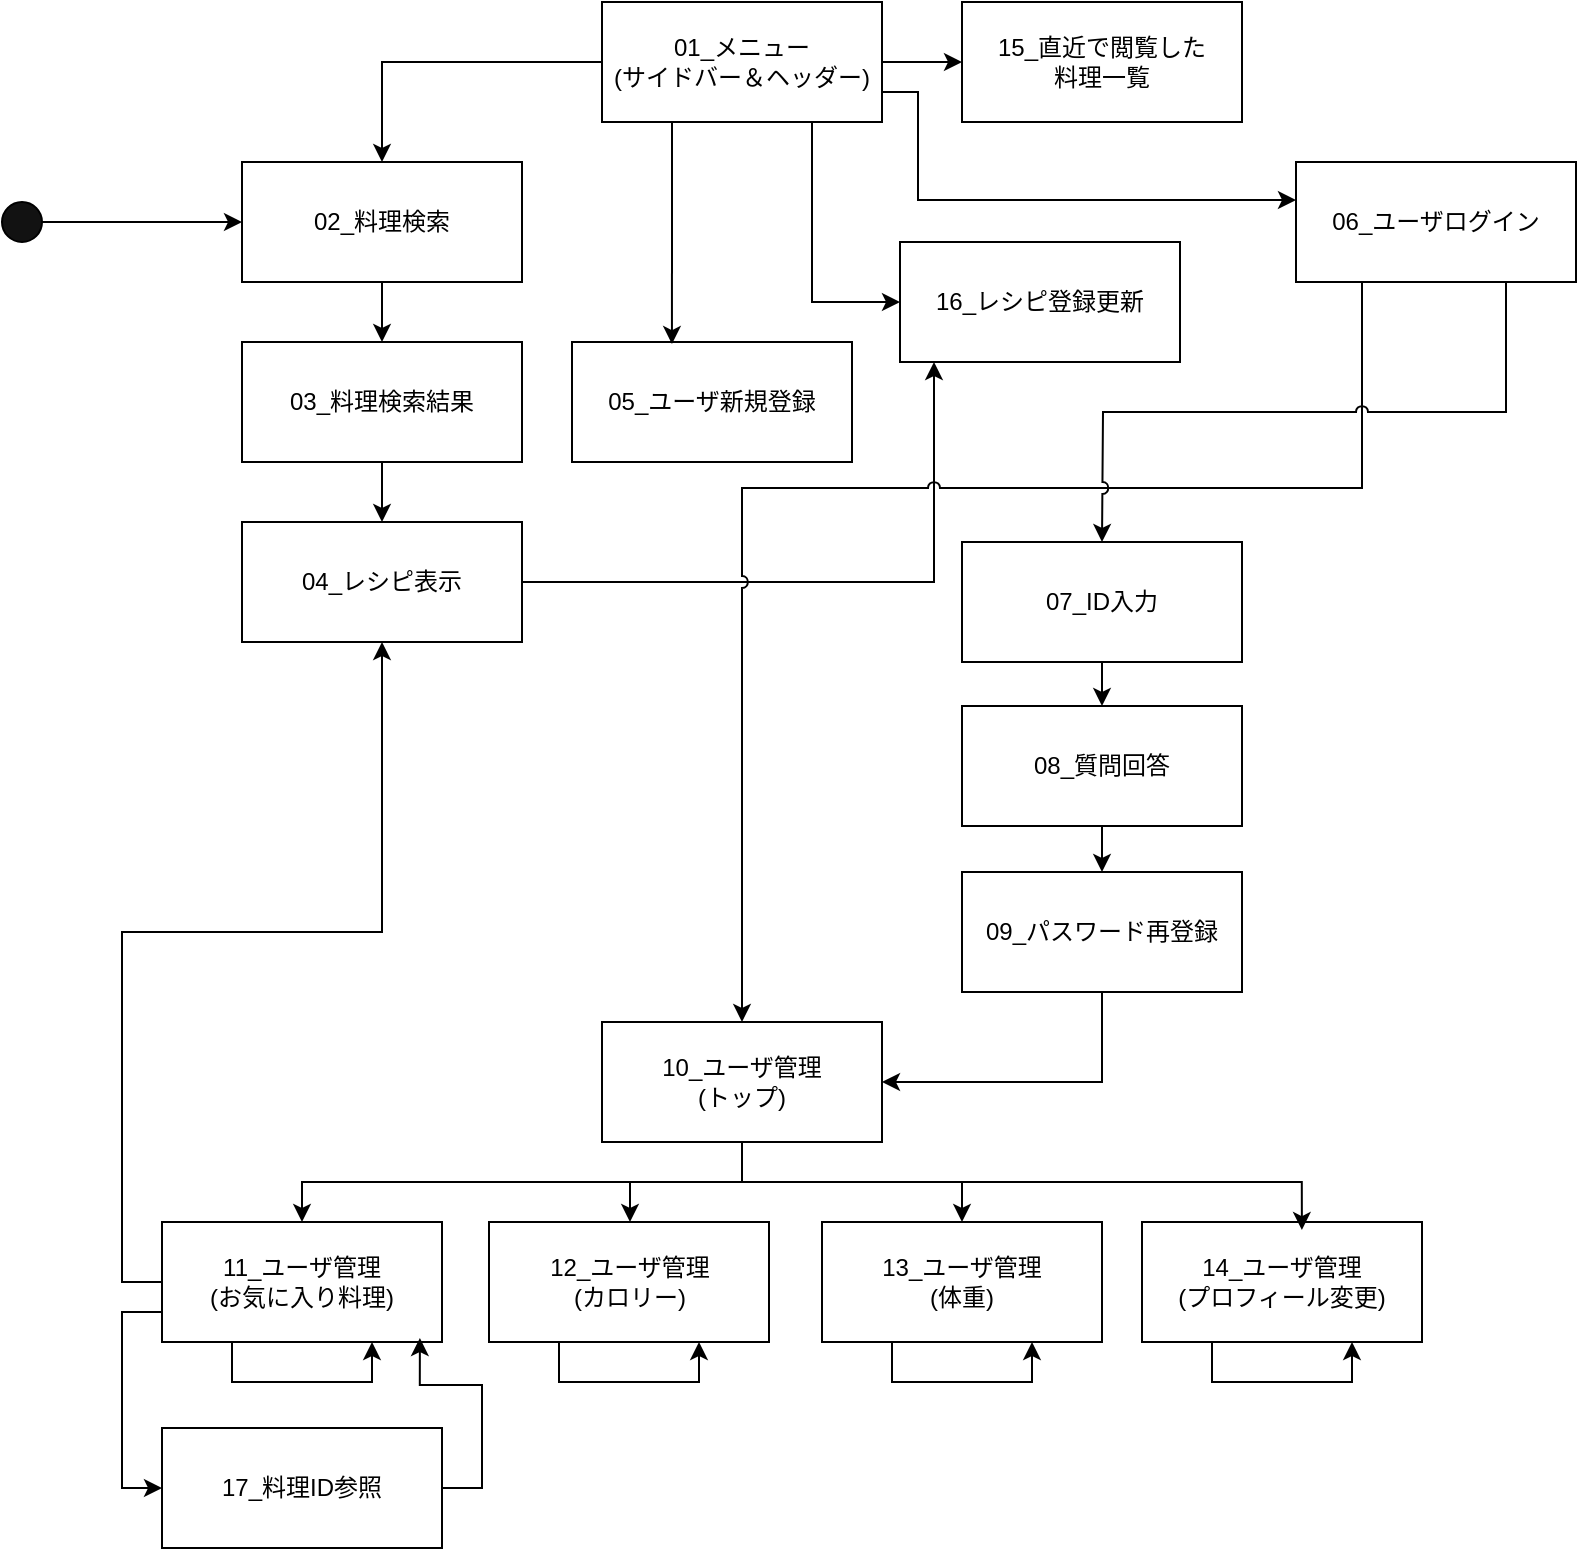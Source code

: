 <mxfile version="26.0.10">
  <diagram name="ページ1" id="g2LiyGsbFztUu-VZV9Sq">
    <mxGraphModel dx="1434" dy="806" grid="0" gridSize="10" guides="1" tooltips="1" connect="1" arrows="1" fold="1" page="1" pageScale="1" pageWidth="827" pageHeight="1169" math="0" shadow="0">
      <root>
        <mxCell id="0" />
        <mxCell id="1" parent="0" />
        <mxCell id="y7YUD5gvW1xx9Sv0R6KF-40" style="edgeStyle=orthogonalEdgeStyle;rounded=0;orthogonalLoop=1;jettySize=auto;html=1;exitX=0;exitY=0.5;exitDx=0;exitDy=0;entryX=0.5;entryY=0;entryDx=0;entryDy=0;" parent="1" source="y7YUD5gvW1xx9Sv0R6KF-1" target="y7YUD5gvW1xx9Sv0R6KF-2" edge="1">
          <mxGeometry relative="1" as="geometry" />
        </mxCell>
        <mxCell id="JqCOu9I3WGE_JNEfnTLN-4" style="edgeStyle=orthogonalEdgeStyle;rounded=0;orthogonalLoop=1;jettySize=auto;html=1;entryX=0;entryY=0.5;entryDx=0;entryDy=0;" parent="1" source="y7YUD5gvW1xx9Sv0R6KF-1" target="JqCOu9I3WGE_JNEfnTLN-2" edge="1">
          <mxGeometry relative="1" as="geometry" />
        </mxCell>
        <mxCell id="JqCOu9I3WGE_JNEfnTLN-6" style="edgeStyle=orthogonalEdgeStyle;rounded=0;orthogonalLoop=1;jettySize=auto;html=1;exitX=1;exitY=0.75;exitDx=0;exitDy=0;" parent="1" source="y7YUD5gvW1xx9Sv0R6KF-1" target="y7YUD5gvW1xx9Sv0R6KF-6" edge="1">
          <mxGeometry relative="1" as="geometry">
            <Array as="points">
              <mxPoint x="488" y="55" />
              <mxPoint x="488" y="109" />
            </Array>
          </mxGeometry>
        </mxCell>
        <mxCell id="JqCOu9I3WGE_JNEfnTLN-8" style="edgeStyle=orthogonalEdgeStyle;rounded=0;orthogonalLoop=1;jettySize=auto;html=1;exitX=0.75;exitY=1;exitDx=0;exitDy=0;entryX=0;entryY=0.5;entryDx=0;entryDy=0;" parent="1" source="y7YUD5gvW1xx9Sv0R6KF-1" target="JqCOu9I3WGE_JNEfnTLN-3" edge="1">
          <mxGeometry relative="1" as="geometry" />
        </mxCell>
        <mxCell id="y7YUD5gvW1xx9Sv0R6KF-1" value="01_メニュー&lt;div&gt;(サイドバー＆ヘッダー)&lt;/div&gt;" style="rounded=0;whiteSpace=wrap;html=1;" parent="1" vertex="1">
          <mxGeometry x="330" y="10" width="140" height="60" as="geometry" />
        </mxCell>
        <mxCell id="y7YUD5gvW1xx9Sv0R6KF-21" style="edgeStyle=orthogonalEdgeStyle;rounded=0;orthogonalLoop=1;jettySize=auto;html=1;exitX=0.5;exitY=1;exitDx=0;exitDy=0;entryX=0.5;entryY=0;entryDx=0;entryDy=0;" parent="1" source="y7YUD5gvW1xx9Sv0R6KF-2" target="y7YUD5gvW1xx9Sv0R6KF-3" edge="1">
          <mxGeometry relative="1" as="geometry" />
        </mxCell>
        <mxCell id="y7YUD5gvW1xx9Sv0R6KF-2" value="02_料理検索" style="rounded=0;whiteSpace=wrap;html=1;" parent="1" vertex="1">
          <mxGeometry x="150" y="90" width="140" height="60" as="geometry" />
        </mxCell>
        <mxCell id="y7YUD5gvW1xx9Sv0R6KF-22" style="edgeStyle=orthogonalEdgeStyle;rounded=0;orthogonalLoop=1;jettySize=auto;html=1;exitX=0.5;exitY=1;exitDx=0;exitDy=0;entryX=0.5;entryY=0;entryDx=0;entryDy=0;" parent="1" source="y7YUD5gvW1xx9Sv0R6KF-3" target="y7YUD5gvW1xx9Sv0R6KF-4" edge="1">
          <mxGeometry relative="1" as="geometry" />
        </mxCell>
        <mxCell id="y7YUD5gvW1xx9Sv0R6KF-3" value="&lt;div&gt;&lt;span style=&quot;background-color: transparent; color: light-dark(rgb(0, 0, 0), rgb(255, 255, 255));&quot;&gt;03_料理検索結果&lt;/span&gt;&lt;/div&gt;" style="rounded=0;whiteSpace=wrap;html=1;" parent="1" vertex="1">
          <mxGeometry x="150" y="180" width="140" height="60" as="geometry" />
        </mxCell>
        <mxCell id="TqC6wuSXkMqGgvr65iPr-1" style="edgeStyle=orthogonalEdgeStyle;rounded=0;orthogonalLoop=1;jettySize=auto;html=1;exitX=1;exitY=0.5;exitDx=0;exitDy=0;jumpStyle=arc;" parent="1" source="y7YUD5gvW1xx9Sv0R6KF-4" target="JqCOu9I3WGE_JNEfnTLN-3" edge="1">
          <mxGeometry relative="1" as="geometry">
            <Array as="points">
              <mxPoint x="496" y="300" />
            </Array>
          </mxGeometry>
        </mxCell>
        <mxCell id="y7YUD5gvW1xx9Sv0R6KF-4" value="04_レシピ表示" style="rounded=0;whiteSpace=wrap;html=1;" parent="1" vertex="1">
          <mxGeometry x="150" y="270" width="140" height="60" as="geometry" />
        </mxCell>
        <mxCell id="y7YUD5gvW1xx9Sv0R6KF-5" value="05_ユーザ新規登録" style="rounded=0;whiteSpace=wrap;html=1;" parent="1" vertex="1">
          <mxGeometry x="315" y="180" width="140" height="60" as="geometry" />
        </mxCell>
        <mxCell id="y7YUD5gvW1xx9Sv0R6KF-42" style="edgeStyle=orthogonalEdgeStyle;rounded=0;orthogonalLoop=1;jettySize=auto;html=1;entryX=0.5;entryY=0;entryDx=0;entryDy=0;exitX=0.25;exitY=1;exitDx=0;exitDy=0;jumpStyle=arc;" parent="1" source="y7YUD5gvW1xx9Sv0R6KF-6" target="y7YUD5gvW1xx9Sv0R6KF-10" edge="1">
          <mxGeometry relative="1" as="geometry">
            <Array as="points">
              <mxPoint x="710" y="150" />
              <mxPoint x="710" y="253" />
              <mxPoint x="400" y="253" />
            </Array>
          </mxGeometry>
        </mxCell>
        <mxCell id="y7YUD5gvW1xx9Sv0R6KF-44" style="edgeStyle=orthogonalEdgeStyle;rounded=0;orthogonalLoop=1;jettySize=auto;html=1;exitX=0.75;exitY=1;exitDx=0;exitDy=0;jumpStyle=arc;" parent="1" source="y7YUD5gvW1xx9Sv0R6KF-6" edge="1">
          <mxGeometry relative="1" as="geometry">
            <mxPoint x="580" y="280" as="targetPoint" />
          </mxGeometry>
        </mxCell>
        <mxCell id="y7YUD5gvW1xx9Sv0R6KF-6" value="06_ユーザログイン" style="rounded=0;whiteSpace=wrap;html=1;" parent="1" vertex="1">
          <mxGeometry x="677" y="90" width="140" height="60" as="geometry" />
        </mxCell>
        <mxCell id="y7YUD5gvW1xx9Sv0R6KF-32" style="edgeStyle=orthogonalEdgeStyle;rounded=0;orthogonalLoop=1;jettySize=auto;html=1;exitX=0.5;exitY=1;exitDx=0;exitDy=0;entryX=0.5;entryY=0;entryDx=0;entryDy=0;" parent="1" source="y7YUD5gvW1xx9Sv0R6KF-7" target="y7YUD5gvW1xx9Sv0R6KF-8" edge="1">
          <mxGeometry relative="1" as="geometry" />
        </mxCell>
        <mxCell id="y7YUD5gvW1xx9Sv0R6KF-7" value="07_ID入力" style="rounded=0;whiteSpace=wrap;html=1;" parent="1" vertex="1">
          <mxGeometry x="510" y="280" width="140" height="60" as="geometry" />
        </mxCell>
        <mxCell id="y7YUD5gvW1xx9Sv0R6KF-33" style="edgeStyle=orthogonalEdgeStyle;rounded=0;orthogonalLoop=1;jettySize=auto;html=1;exitX=0.5;exitY=1;exitDx=0;exitDy=0;entryX=0.5;entryY=0;entryDx=0;entryDy=0;" parent="1" source="y7YUD5gvW1xx9Sv0R6KF-8" target="y7YUD5gvW1xx9Sv0R6KF-9" edge="1">
          <mxGeometry relative="1" as="geometry" />
        </mxCell>
        <mxCell id="y7YUD5gvW1xx9Sv0R6KF-8" value="08_質問回答" style="rounded=0;whiteSpace=wrap;html=1;" parent="1" vertex="1">
          <mxGeometry x="510" y="362" width="140" height="60" as="geometry" />
        </mxCell>
        <mxCell id="y7YUD5gvW1xx9Sv0R6KF-34" style="edgeStyle=orthogonalEdgeStyle;rounded=0;orthogonalLoop=1;jettySize=auto;html=1;exitX=0.5;exitY=1;exitDx=0;exitDy=0;entryX=1;entryY=0.5;entryDx=0;entryDy=0;" parent="1" source="y7YUD5gvW1xx9Sv0R6KF-9" target="y7YUD5gvW1xx9Sv0R6KF-10" edge="1">
          <mxGeometry relative="1" as="geometry" />
        </mxCell>
        <mxCell id="y7YUD5gvW1xx9Sv0R6KF-9" value="09_パスワード再登録" style="rounded=0;whiteSpace=wrap;html=1;" parent="1" vertex="1">
          <mxGeometry x="510" y="445" width="140" height="60" as="geometry" />
        </mxCell>
        <mxCell id="y7YUD5gvW1xx9Sv0R6KF-23" style="edgeStyle=orthogonalEdgeStyle;rounded=0;orthogonalLoop=1;jettySize=auto;html=1;exitX=0.5;exitY=1;exitDx=0;exitDy=0;" parent="1" source="y7YUD5gvW1xx9Sv0R6KF-10" target="y7YUD5gvW1xx9Sv0R6KF-11" edge="1">
          <mxGeometry relative="1" as="geometry" />
        </mxCell>
        <mxCell id="y7YUD5gvW1xx9Sv0R6KF-24" style="edgeStyle=orthogonalEdgeStyle;rounded=0;orthogonalLoop=1;jettySize=auto;html=1;exitX=0.75;exitY=1;exitDx=0;exitDy=0;" parent="1" source="y7YUD5gvW1xx9Sv0R6KF-10" target="y7YUD5gvW1xx9Sv0R6KF-12" edge="1">
          <mxGeometry relative="1" as="geometry">
            <Array as="points">
              <mxPoint x="400" y="580" />
              <mxPoint x="400" y="600" />
              <mxPoint x="344" y="600" />
            </Array>
          </mxGeometry>
        </mxCell>
        <mxCell id="y7YUD5gvW1xx9Sv0R6KF-27" style="edgeStyle=orthogonalEdgeStyle;rounded=0;orthogonalLoop=1;jettySize=auto;html=1;exitX=0.75;exitY=1;exitDx=0;exitDy=0;entryX=0.5;entryY=0;entryDx=0;entryDy=0;" parent="1" source="y7YUD5gvW1xx9Sv0R6KF-10" target="y7YUD5gvW1xx9Sv0R6KF-13" edge="1">
          <mxGeometry relative="1" as="geometry">
            <Array as="points">
              <mxPoint x="400" y="580" />
              <mxPoint x="400" y="600" />
              <mxPoint x="510" y="600" />
            </Array>
          </mxGeometry>
        </mxCell>
        <mxCell id="y7YUD5gvW1xx9Sv0R6KF-10" value="10_ユーザ管理&lt;div&gt;(トップ)&lt;/div&gt;" style="rounded=0;whiteSpace=wrap;html=1;" parent="1" vertex="1">
          <mxGeometry x="330" y="520" width="140" height="60" as="geometry" />
        </mxCell>
        <mxCell id="y7YUD5gvW1xx9Sv0R6KF-35" style="edgeStyle=orthogonalEdgeStyle;rounded=0;orthogonalLoop=1;jettySize=auto;html=1;exitX=0;exitY=0.5;exitDx=0;exitDy=0;" parent="1" source="y7YUD5gvW1xx9Sv0R6KF-11" target="y7YUD5gvW1xx9Sv0R6KF-4" edge="1">
          <mxGeometry relative="1" as="geometry" />
        </mxCell>
        <mxCell id="nESoz010F5GxdWaV8ZXG-6" style="edgeStyle=orthogonalEdgeStyle;rounded=0;orthogonalLoop=1;jettySize=auto;html=1;exitX=0;exitY=0.75;exitDx=0;exitDy=0;entryX=0;entryY=0.5;entryDx=0;entryDy=0;" parent="1" source="y7YUD5gvW1xx9Sv0R6KF-11" target="nESoz010F5GxdWaV8ZXG-1" edge="1">
          <mxGeometry relative="1" as="geometry" />
        </mxCell>
        <mxCell id="y7YUD5gvW1xx9Sv0R6KF-11" value="11_ユーザ管理&lt;div&gt;(お気に入り料理)&lt;/div&gt;" style="rounded=0;whiteSpace=wrap;html=1;" parent="1" vertex="1">
          <mxGeometry x="110" y="620" width="140" height="60" as="geometry" />
        </mxCell>
        <mxCell id="y7YUD5gvW1xx9Sv0R6KF-12" value="12_ユーザ管理&lt;div&gt;(カロリー)&lt;/div&gt;" style="rounded=0;whiteSpace=wrap;html=1;" parent="1" vertex="1">
          <mxGeometry x="273.5" y="620" width="140" height="60" as="geometry" />
        </mxCell>
        <mxCell id="y7YUD5gvW1xx9Sv0R6KF-13" value="13_ユーザ管理&lt;div&gt;(体重)&lt;/div&gt;" style="rounded=0;whiteSpace=wrap;html=1;" parent="1" vertex="1">
          <mxGeometry x="440" y="620" width="140" height="60" as="geometry" />
        </mxCell>
        <mxCell id="y7YUD5gvW1xx9Sv0R6KF-14" value="14_ユーザ管理&lt;div&gt;(プロフィール変更)&lt;/div&gt;" style="rounded=0;whiteSpace=wrap;html=1;" parent="1" vertex="1">
          <mxGeometry x="600" y="620" width="140" height="60" as="geometry" />
        </mxCell>
        <mxCell id="y7YUD5gvW1xx9Sv0R6KF-20" style="edgeStyle=orthogonalEdgeStyle;rounded=0;orthogonalLoop=1;jettySize=auto;html=1;" parent="1" source="y7YUD5gvW1xx9Sv0R6KF-15" target="y7YUD5gvW1xx9Sv0R6KF-2" edge="1">
          <mxGeometry relative="1" as="geometry" />
        </mxCell>
        <mxCell id="y7YUD5gvW1xx9Sv0R6KF-15" value="" style="ellipse;whiteSpace=wrap;html=1;fillColor=#121212;" parent="1" vertex="1">
          <mxGeometry x="30" y="110" width="20" height="20" as="geometry" />
        </mxCell>
        <mxCell id="y7YUD5gvW1xx9Sv0R6KF-26" style="edgeStyle=orthogonalEdgeStyle;rounded=0;orthogonalLoop=1;jettySize=auto;html=1;exitX=0.75;exitY=1;exitDx=0;exitDy=0;entryX=0.571;entryY=0.067;entryDx=0;entryDy=0;entryPerimeter=0;" parent="1" source="y7YUD5gvW1xx9Sv0R6KF-10" target="y7YUD5gvW1xx9Sv0R6KF-14" edge="1">
          <mxGeometry relative="1" as="geometry">
            <Array as="points">
              <mxPoint x="400" y="580" />
              <mxPoint x="400" y="600" />
              <mxPoint x="680" y="600" />
            </Array>
          </mxGeometry>
        </mxCell>
        <mxCell id="y7YUD5gvW1xx9Sv0R6KF-45" style="edgeStyle=orthogonalEdgeStyle;rounded=0;orthogonalLoop=1;jettySize=auto;html=1;exitX=0.25;exitY=1;exitDx=0;exitDy=0;entryX=0.75;entryY=1;entryDx=0;entryDy=0;" parent="1" source="y7YUD5gvW1xx9Sv0R6KF-12" target="y7YUD5gvW1xx9Sv0R6KF-12" edge="1">
          <mxGeometry relative="1" as="geometry" />
        </mxCell>
        <mxCell id="y7YUD5gvW1xx9Sv0R6KF-46" style="edgeStyle=orthogonalEdgeStyle;rounded=0;orthogonalLoop=1;jettySize=auto;html=1;exitX=0.25;exitY=1;exitDx=0;exitDy=0;entryX=0.75;entryY=1;entryDx=0;entryDy=0;" parent="1" source="y7YUD5gvW1xx9Sv0R6KF-13" target="y7YUD5gvW1xx9Sv0R6KF-13" edge="1">
          <mxGeometry relative="1" as="geometry" />
        </mxCell>
        <mxCell id="y7YUD5gvW1xx9Sv0R6KF-47" style="edgeStyle=orthogonalEdgeStyle;rounded=0;orthogonalLoop=1;jettySize=auto;html=1;exitX=0.25;exitY=1;exitDx=0;exitDy=0;entryX=0.75;entryY=1;entryDx=0;entryDy=0;" parent="1" source="y7YUD5gvW1xx9Sv0R6KF-14" target="y7YUD5gvW1xx9Sv0R6KF-14" edge="1">
          <mxGeometry relative="1" as="geometry" />
        </mxCell>
        <mxCell id="y7YUD5gvW1xx9Sv0R6KF-48" style="edgeStyle=orthogonalEdgeStyle;rounded=0;orthogonalLoop=1;jettySize=auto;html=1;exitX=0.25;exitY=1;exitDx=0;exitDy=0;entryX=0.75;entryY=1;entryDx=0;entryDy=0;" parent="1" source="y7YUD5gvW1xx9Sv0R6KF-11" target="y7YUD5gvW1xx9Sv0R6KF-11" edge="1">
          <mxGeometry relative="1" as="geometry" />
        </mxCell>
        <mxCell id="JqCOu9I3WGE_JNEfnTLN-2" value="15_直近で閲覧した&lt;div&gt;料理一覧&lt;/div&gt;" style="rounded=0;whiteSpace=wrap;html=1;" parent="1" vertex="1">
          <mxGeometry x="510" y="10" width="140" height="60" as="geometry" />
        </mxCell>
        <mxCell id="JqCOu9I3WGE_JNEfnTLN-3" value="16_レシピ登録更新" style="rounded=0;whiteSpace=wrap;html=1;" parent="1" vertex="1">
          <mxGeometry x="479" y="130" width="140" height="60" as="geometry" />
        </mxCell>
        <mxCell id="JqCOu9I3WGE_JNEfnTLN-9" style="edgeStyle=orthogonalEdgeStyle;rounded=0;orthogonalLoop=1;jettySize=auto;html=1;exitX=0.25;exitY=1;exitDx=0;exitDy=0;entryX=0.357;entryY=0.017;entryDx=0;entryDy=0;entryPerimeter=0;" parent="1" source="y7YUD5gvW1xx9Sv0R6KF-1" target="y7YUD5gvW1xx9Sv0R6KF-5" edge="1">
          <mxGeometry relative="1" as="geometry" />
        </mxCell>
        <mxCell id="nESoz010F5GxdWaV8ZXG-1" value="17_料理ID参照" style="rounded=0;whiteSpace=wrap;html=1;" parent="1" vertex="1">
          <mxGeometry x="110" y="723" width="140" height="60" as="geometry" />
        </mxCell>
        <mxCell id="nESoz010F5GxdWaV8ZXG-7" style="edgeStyle=orthogonalEdgeStyle;rounded=0;orthogonalLoop=1;jettySize=auto;html=1;exitX=1;exitY=0.5;exitDx=0;exitDy=0;entryX=0.921;entryY=0.967;entryDx=0;entryDy=0;entryPerimeter=0;" parent="1" source="nESoz010F5GxdWaV8ZXG-1" target="y7YUD5gvW1xx9Sv0R6KF-11" edge="1">
          <mxGeometry relative="1" as="geometry" />
        </mxCell>
      </root>
    </mxGraphModel>
  </diagram>
</mxfile>
